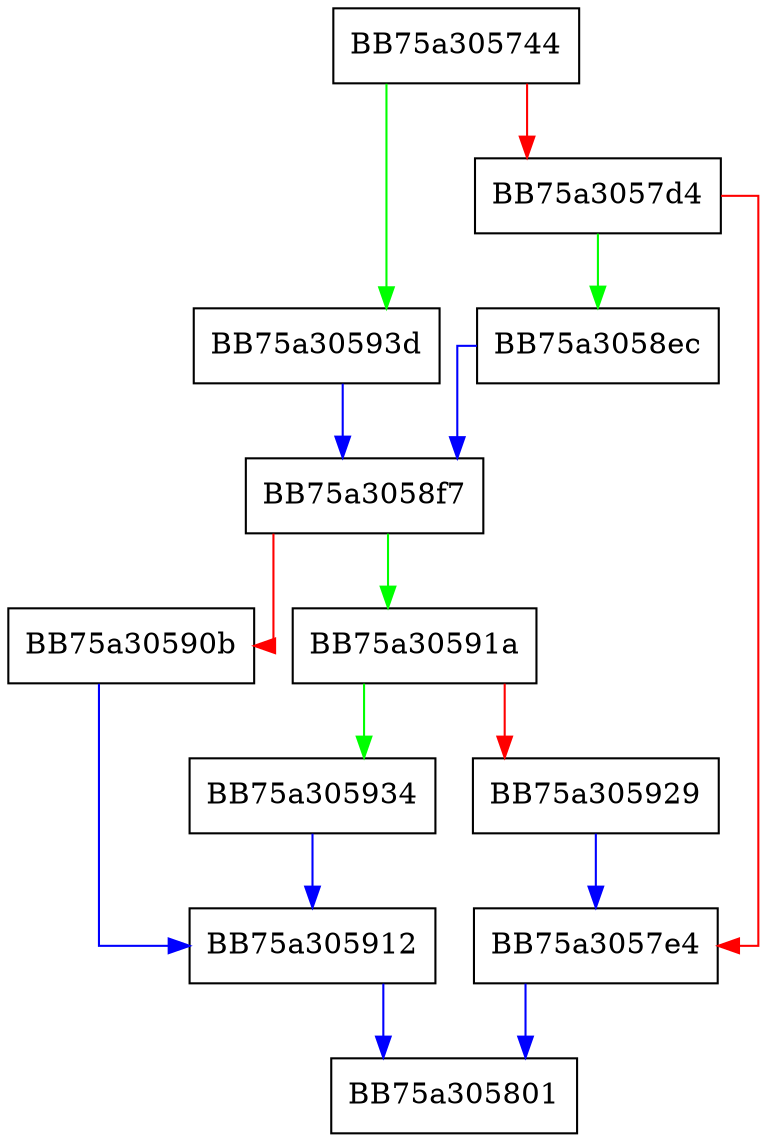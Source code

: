 digraph MMX_PqQq {
  node [shape="box"];
  graph [splines=ortho];
  BB75a305744 -> BB75a30593d [color="green"];
  BB75a305744 -> BB75a3057d4 [color="red"];
  BB75a3057d4 -> BB75a3058ec [color="green"];
  BB75a3057d4 -> BB75a3057e4 [color="red"];
  BB75a3057e4 -> BB75a305801 [color="blue"];
  BB75a3058ec -> BB75a3058f7 [color="blue"];
  BB75a3058f7 -> BB75a30591a [color="green"];
  BB75a3058f7 -> BB75a30590b [color="red"];
  BB75a30590b -> BB75a305912 [color="blue"];
  BB75a305912 -> BB75a305801 [color="blue"];
  BB75a30591a -> BB75a305934 [color="green"];
  BB75a30591a -> BB75a305929 [color="red"];
  BB75a305929 -> BB75a3057e4 [color="blue"];
  BB75a305934 -> BB75a305912 [color="blue"];
  BB75a30593d -> BB75a3058f7 [color="blue"];
}